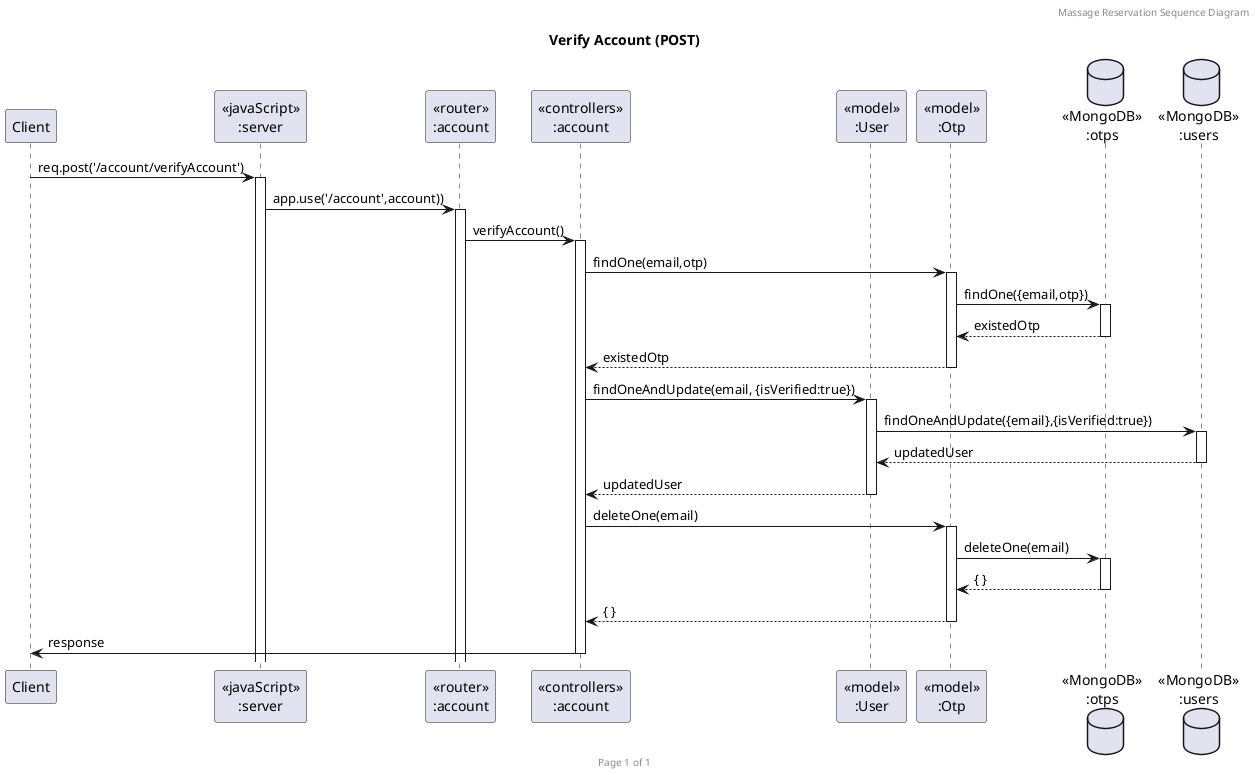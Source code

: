 @startuml Verify Account (POST)

header Massage Reservation Sequence Diagram
footer Page %page% of %lastpage%
title "Verify Account (POST)"

participant "Client" as client
participant "<<javaScript>>\n:server" as server
participant "<<router>>\n:account" as routerAccount
participant "<<controllers>>\n:account" as controllersAccount
participant "<<model>>\n:User" as modelUser
participant "<<model>>\n:Otp" as modelOtp
database "<<MongoDB>>\n:otps" as OtpDatabase
database "<<MongoDB>>\n:users" as UsersDatabase

client->server ++:req.post('/account/verifyAccount')
server->routerAccount ++:app.use('/account',account))
routerAccount->controllersAccount ++:verifyAccount()
controllersAccount->modelOtp ++:findOne(email,otp)
modelOtp->OtpDatabase ++:findOne({email,otp})
OtpDatabase-->modelOtp --:existedOtp
modelOtp --> controllersAccount --:existedOtp
controllersAccount->modelUser ++:findOneAndUpdate(email, {isVerified:true})
modelUser->UsersDatabase ++:findOneAndUpdate({email},{isVerified:true})
UsersDatabase-->modelUser --:updatedUser
modelUser --> controllersAccount --:updatedUser
controllersAccount -> modelOtp ++:deleteOne(email)
modelOtp -> OtpDatabase ++:deleteOne(email)
modelOtp <-- OtpDatabase --:{ }
controllersAccount <-- modelOtp --:{ }
client <- controllersAccount --:response


@enduml
